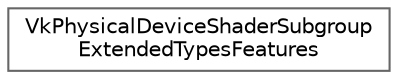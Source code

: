 digraph "类继承关系图"
{
 // LATEX_PDF_SIZE
  bgcolor="transparent";
  edge [fontname=Helvetica,fontsize=10,labelfontname=Helvetica,labelfontsize=10];
  node [fontname=Helvetica,fontsize=10,shape=box,height=0.2,width=0.4];
  rankdir="LR";
  Node0 [id="Node000000",label="VkPhysicalDeviceShaderSubgroup\lExtendedTypesFeatures",height=0.2,width=0.4,color="grey40", fillcolor="white", style="filled",URL="$struct_vk_physical_device_shader_subgroup_extended_types_features.html",tooltip=" "];
}
